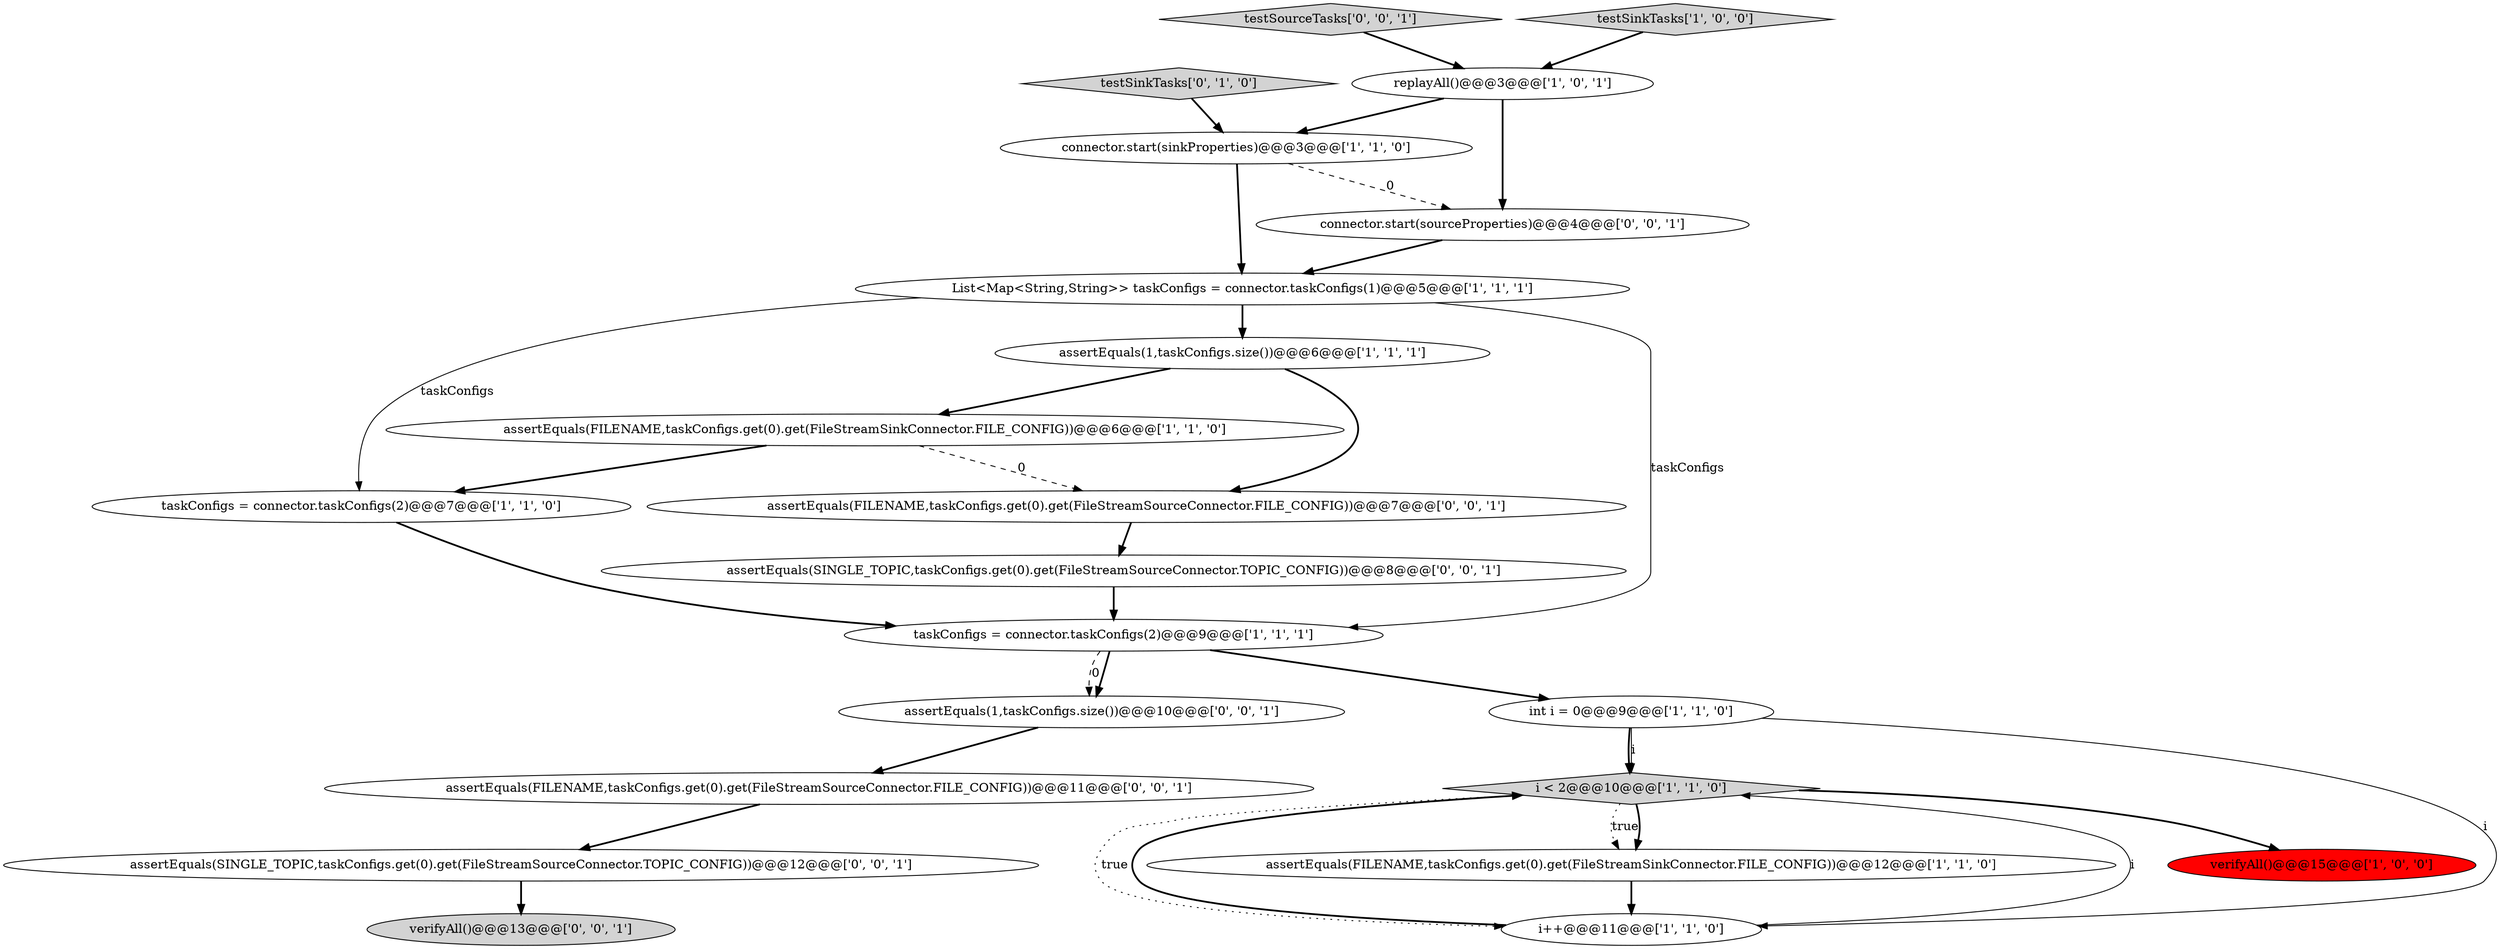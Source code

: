 digraph {
7 [style = filled, label = "verifyAll()@@@15@@@['1', '0', '0']", fillcolor = red, shape = ellipse image = "AAA1AAABBB1BBB"];
10 [style = filled, label = "assertEquals(FILENAME,taskConfigs.get(0).get(FileStreamSinkConnector.FILE_CONFIG))@@@6@@@['1', '1', '0']", fillcolor = white, shape = ellipse image = "AAA0AAABBB1BBB"];
21 [style = filled, label = "assertEquals(FILENAME,taskConfigs.get(0).get(FileStreamSourceConnector.FILE_CONFIG))@@@7@@@['0', '0', '1']", fillcolor = white, shape = ellipse image = "AAA0AAABBB3BBB"];
14 [style = filled, label = "assertEquals(FILENAME,taskConfigs.get(0).get(FileStreamSourceConnector.FILE_CONFIG))@@@11@@@['0', '0', '1']", fillcolor = white, shape = ellipse image = "AAA0AAABBB3BBB"];
18 [style = filled, label = "assertEquals(1,taskConfigs.size())@@@10@@@['0', '0', '1']", fillcolor = white, shape = ellipse image = "AAA0AAABBB3BBB"];
20 [style = filled, label = "testSourceTasks['0', '0', '1']", fillcolor = lightgray, shape = diamond image = "AAA0AAABBB3BBB"];
9 [style = filled, label = "assertEquals(FILENAME,taskConfigs.get(0).get(FileStreamSinkConnector.FILE_CONFIG))@@@12@@@['1', '1', '0']", fillcolor = white, shape = ellipse image = "AAA0AAABBB1BBB"];
11 [style = filled, label = "assertEquals(1,taskConfigs.size())@@@6@@@['1', '1', '1']", fillcolor = white, shape = ellipse image = "AAA0AAABBB1BBB"];
12 [style = filled, label = "List<Map<String,String>> taskConfigs = connector.taskConfigs(1)@@@5@@@['1', '1', '1']", fillcolor = white, shape = ellipse image = "AAA0AAABBB1BBB"];
13 [style = filled, label = "testSinkTasks['0', '1', '0']", fillcolor = lightgray, shape = diamond image = "AAA0AAABBB2BBB"];
15 [style = filled, label = "connector.start(sourceProperties)@@@4@@@['0', '0', '1']", fillcolor = white, shape = ellipse image = "AAA0AAABBB3BBB"];
6 [style = filled, label = "i < 2@@@10@@@['1', '1', '0']", fillcolor = lightgray, shape = diamond image = "AAA0AAABBB1BBB"];
5 [style = filled, label = "i++@@@11@@@['1', '1', '0']", fillcolor = white, shape = ellipse image = "AAA0AAABBB1BBB"];
16 [style = filled, label = "verifyAll()@@@13@@@['0', '0', '1']", fillcolor = lightgray, shape = ellipse image = "AAA0AAABBB3BBB"];
17 [style = filled, label = "assertEquals(SINGLE_TOPIC,taskConfigs.get(0).get(FileStreamSourceConnector.TOPIC_CONFIG))@@@8@@@['0', '0', '1']", fillcolor = white, shape = ellipse image = "AAA0AAABBB3BBB"];
1 [style = filled, label = "testSinkTasks['1', '0', '0']", fillcolor = lightgray, shape = diamond image = "AAA0AAABBB1BBB"];
4 [style = filled, label = "connector.start(sinkProperties)@@@3@@@['1', '1', '0']", fillcolor = white, shape = ellipse image = "AAA0AAABBB1BBB"];
3 [style = filled, label = "int i = 0@@@9@@@['1', '1', '0']", fillcolor = white, shape = ellipse image = "AAA0AAABBB1BBB"];
8 [style = filled, label = "taskConfigs = connector.taskConfigs(2)@@@7@@@['1', '1', '0']", fillcolor = white, shape = ellipse image = "AAA0AAABBB1BBB"];
19 [style = filled, label = "assertEquals(SINGLE_TOPIC,taskConfigs.get(0).get(FileStreamSourceConnector.TOPIC_CONFIG))@@@12@@@['0', '0', '1']", fillcolor = white, shape = ellipse image = "AAA0AAABBB3BBB"];
2 [style = filled, label = "taskConfigs = connector.taskConfigs(2)@@@9@@@['1', '1', '1']", fillcolor = white, shape = ellipse image = "AAA0AAABBB1BBB"];
0 [style = filled, label = "replayAll()@@@3@@@['1', '0', '1']", fillcolor = white, shape = ellipse image = "AAA0AAABBB1BBB"];
12->2 [style = solid, label="taskConfigs"];
10->21 [style = dashed, label="0"];
3->5 [style = solid, label="i"];
2->3 [style = bold, label=""];
11->21 [style = bold, label=""];
20->0 [style = bold, label=""];
12->11 [style = bold, label=""];
12->8 [style = solid, label="taskConfigs"];
3->6 [style = bold, label=""];
2->18 [style = bold, label=""];
14->19 [style = bold, label=""];
1->0 [style = bold, label=""];
0->15 [style = bold, label=""];
19->16 [style = bold, label=""];
3->6 [style = solid, label="i"];
5->6 [style = bold, label=""];
10->8 [style = bold, label=""];
8->2 [style = bold, label=""];
17->2 [style = bold, label=""];
6->9 [style = dotted, label="true"];
0->4 [style = bold, label=""];
11->10 [style = bold, label=""];
4->15 [style = dashed, label="0"];
2->18 [style = dashed, label="0"];
9->5 [style = bold, label=""];
4->12 [style = bold, label=""];
15->12 [style = bold, label=""];
6->9 [style = bold, label=""];
6->7 [style = bold, label=""];
21->17 [style = bold, label=""];
18->14 [style = bold, label=""];
5->6 [style = solid, label="i"];
6->5 [style = dotted, label="true"];
13->4 [style = bold, label=""];
}
